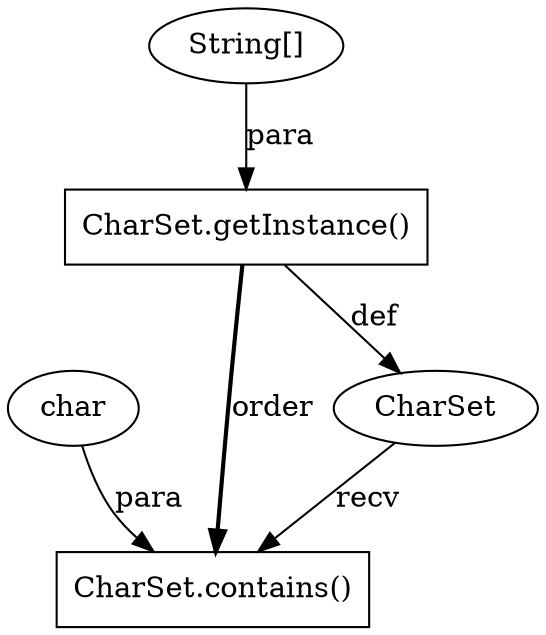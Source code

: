 digraph "AUG" {

  1 [ label="CharSet.contains()" shape="box" ];
  2 [ label="char" shape="ellipse" ];
  3 [ label="CharSet" shape="ellipse" ];
  4 [ label="CharSet.getInstance()" shape="box" ];
  5 [ label="String[]" shape="ellipse" ];
  2 -> 1 [ label="para" style="solid" ];
  4 -> 1 [ label="order" style="bold" ];
  3 -> 1 [ label="recv" style="solid" ];
  4 -> 3 [ label="def" style="solid" ];
  5 -> 4 [ label="para" style="solid" ];
}
